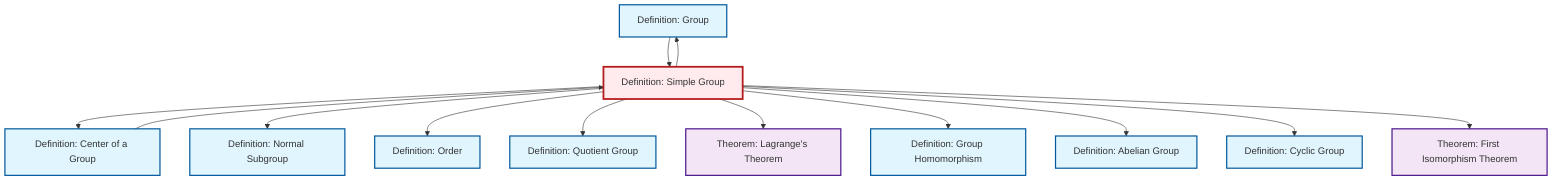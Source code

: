 graph TD
    classDef definition fill:#e1f5fe,stroke:#01579b,stroke-width:2px
    classDef theorem fill:#f3e5f5,stroke:#4a148c,stroke-width:2px
    classDef axiom fill:#fff3e0,stroke:#e65100,stroke-width:2px
    classDef example fill:#e8f5e9,stroke:#1b5e20,stroke-width:2px
    classDef current fill:#ffebee,stroke:#b71c1c,stroke-width:3px
    def-group["Definition: Group"]:::definition
    def-abelian-group["Definition: Abelian Group"]:::definition
    thm-lagrange["Theorem: Lagrange's Theorem"]:::theorem
    def-simple-group["Definition: Simple Group"]:::definition
    def-center-of-group["Definition: Center of a Group"]:::definition
    def-quotient-group["Definition: Quotient Group"]:::definition
    def-cyclic-group["Definition: Cyclic Group"]:::definition
    def-normal-subgroup["Definition: Normal Subgroup"]:::definition
    def-order["Definition: Order"]:::definition
    def-homomorphism["Definition: Group Homomorphism"]:::definition
    thm-first-isomorphism["Theorem: First Isomorphism Theorem"]:::theorem
    def-simple-group --> def-center-of-group
    def-simple-group --> def-normal-subgroup
    def-simple-group --> def-order
    def-simple-group --> def-quotient-group
    def-simple-group --> thm-lagrange
    def-simple-group --> def-homomorphism
    def-simple-group --> def-group
    def-simple-group --> def-abelian-group
    def-simple-group --> def-cyclic-group
    def-center-of-group --> def-simple-group
    def-group --> def-simple-group
    def-simple-group --> thm-first-isomorphism
    class def-simple-group current